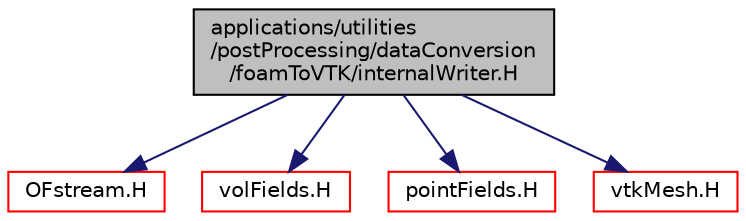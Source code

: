 digraph "applications/utilities/postProcessing/dataConversion/foamToVTK/internalWriter.H"
{
  bgcolor="transparent";
  edge [fontname="Helvetica",fontsize="10",labelfontname="Helvetica",labelfontsize="10"];
  node [fontname="Helvetica",fontsize="10",shape=record];
  Node1 [label="applications/utilities\l/postProcessing/dataConversion\l/foamToVTK/internalWriter.H",height=0.2,width=0.4,color="black", fillcolor="grey75", style="filled", fontcolor="black"];
  Node1 -> Node2 [color="midnightblue",fontsize="10",style="solid",fontname="Helvetica"];
  Node2 [label="OFstream.H",height=0.2,width=0.4,color="red",URL="$a07885.html"];
  Node1 -> Node3 [color="midnightblue",fontsize="10",style="solid",fontname="Helvetica"];
  Node3 [label="volFields.H",height=0.2,width=0.4,color="red",URL="$a05723.html"];
  Node1 -> Node4 [color="midnightblue",fontsize="10",style="solid",fontname="Helvetica"];
  Node4 [label="pointFields.H",height=0.2,width=0.4,color="red",URL="$a08154.html"];
  Node1 -> Node5 [color="midnightblue",fontsize="10",style="solid",fontname="Helvetica"];
  Node5 [label="vtkMesh.H",height=0.2,width=0.4,color="red",URL="$a04385.html"];
}
